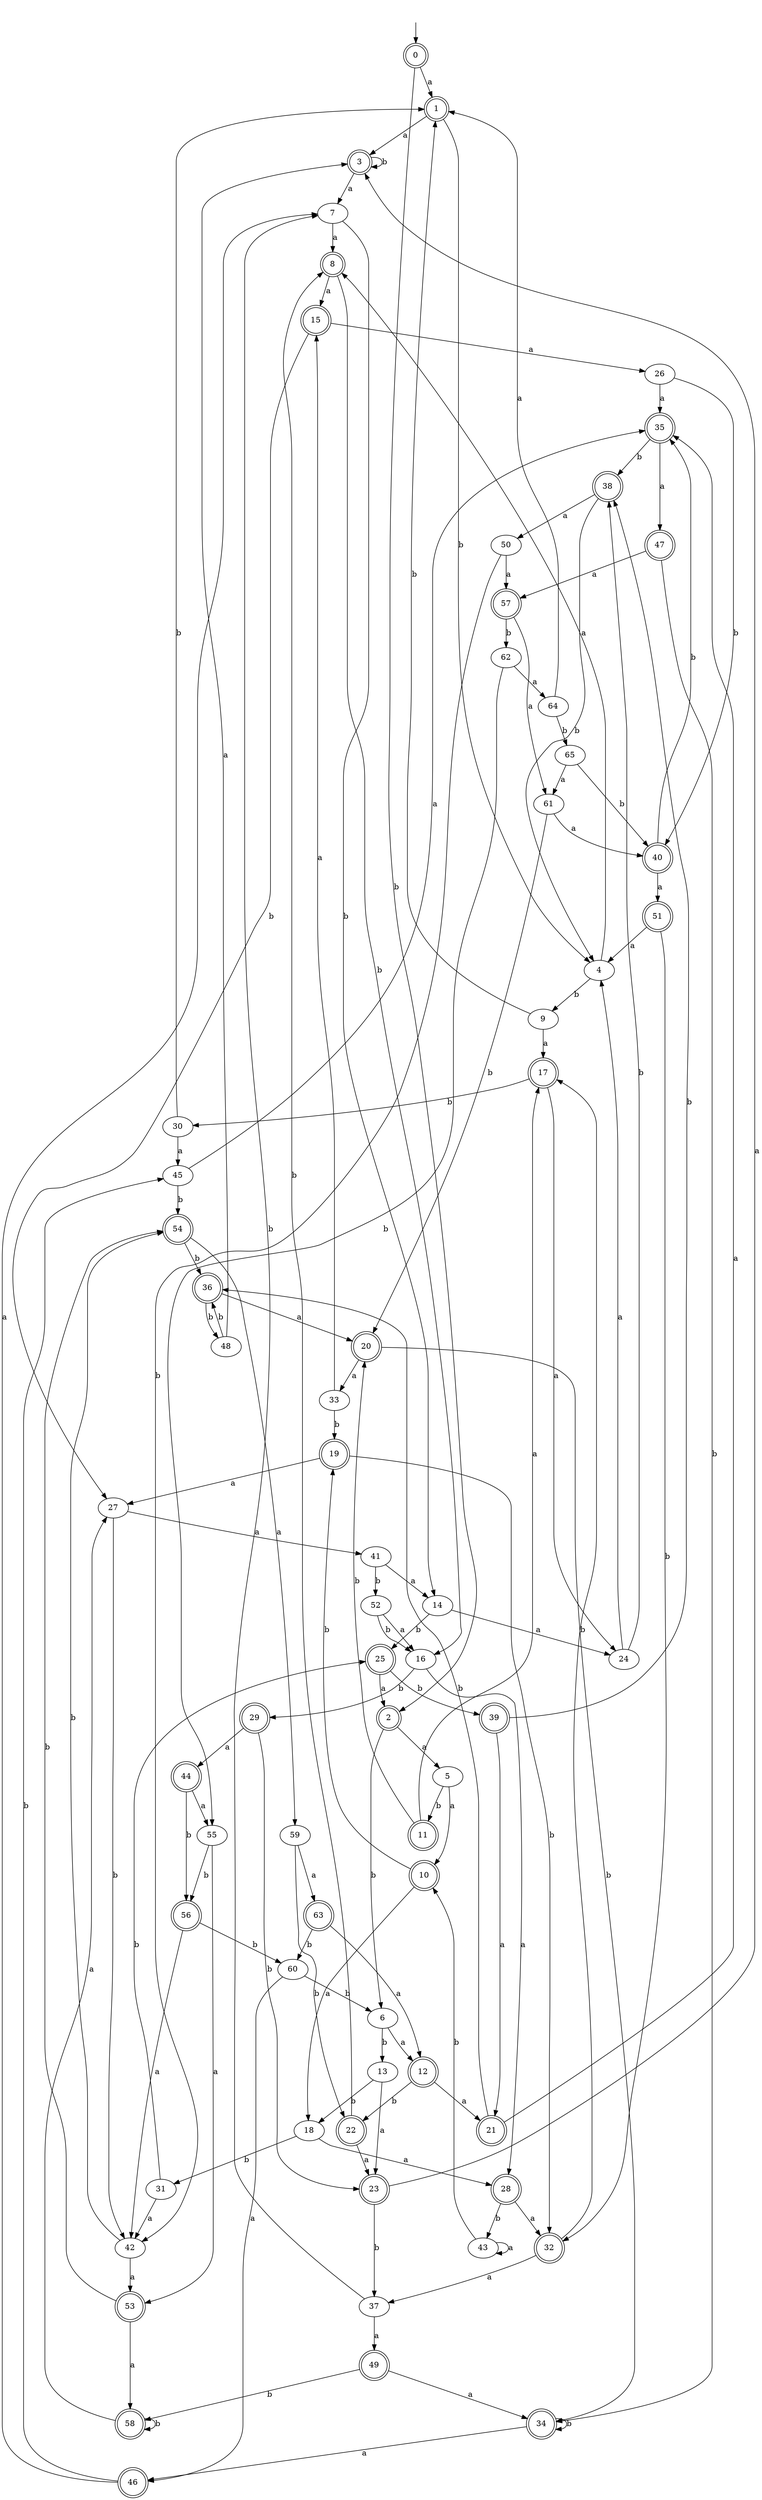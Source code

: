 digraph RandomDFA {
  __start0 [label="", shape=none];
  __start0 -> 0 [label=""];
  0 [shape=circle] [shape=doublecircle]
  0 -> 1 [label="a"]
  0 -> 2 [label="b"]
  1 [shape=doublecircle]
  1 -> 3 [label="a"]
  1 -> 4 [label="b"]
  2 [shape=doublecircle]
  2 -> 5 [label="a"]
  2 -> 6 [label="b"]
  3 [shape=doublecircle]
  3 -> 7 [label="a"]
  3 -> 3 [label="b"]
  4
  4 -> 8 [label="a"]
  4 -> 9 [label="b"]
  5
  5 -> 10 [label="a"]
  5 -> 11 [label="b"]
  6
  6 -> 12 [label="a"]
  6 -> 13 [label="b"]
  7
  7 -> 8 [label="a"]
  7 -> 14 [label="b"]
  8 [shape=doublecircle]
  8 -> 15 [label="a"]
  8 -> 16 [label="b"]
  9
  9 -> 17 [label="a"]
  9 -> 1 [label="b"]
  10 [shape=doublecircle]
  10 -> 18 [label="a"]
  10 -> 19 [label="b"]
  11 [shape=doublecircle]
  11 -> 17 [label="a"]
  11 -> 20 [label="b"]
  12 [shape=doublecircle]
  12 -> 21 [label="a"]
  12 -> 22 [label="b"]
  13
  13 -> 23 [label="a"]
  13 -> 18 [label="b"]
  14
  14 -> 24 [label="a"]
  14 -> 25 [label="b"]
  15 [shape=doublecircle]
  15 -> 26 [label="a"]
  15 -> 27 [label="b"]
  16
  16 -> 28 [label="a"]
  16 -> 29 [label="b"]
  17 [shape=doublecircle]
  17 -> 24 [label="a"]
  17 -> 30 [label="b"]
  18
  18 -> 28 [label="a"]
  18 -> 31 [label="b"]
  19 [shape=doublecircle]
  19 -> 27 [label="a"]
  19 -> 32 [label="b"]
  20 [shape=doublecircle]
  20 -> 33 [label="a"]
  20 -> 34 [label="b"]
  21 [shape=doublecircle]
  21 -> 35 [label="a"]
  21 -> 36 [label="b"]
  22 [shape=doublecircle]
  22 -> 23 [label="a"]
  22 -> 8 [label="b"]
  23 [shape=doublecircle]
  23 -> 3 [label="a"]
  23 -> 37 [label="b"]
  24
  24 -> 4 [label="a"]
  24 -> 38 [label="b"]
  25 [shape=doublecircle]
  25 -> 2 [label="a"]
  25 -> 39 [label="b"]
  26
  26 -> 35 [label="a"]
  26 -> 40 [label="b"]
  27
  27 -> 41 [label="a"]
  27 -> 42 [label="b"]
  28 [shape=doublecircle]
  28 -> 32 [label="a"]
  28 -> 43 [label="b"]
  29 [shape=doublecircle]
  29 -> 44 [label="a"]
  29 -> 23 [label="b"]
  30
  30 -> 45 [label="a"]
  30 -> 1 [label="b"]
  31
  31 -> 42 [label="a"]
  31 -> 25 [label="b"]
  32 [shape=doublecircle]
  32 -> 37 [label="a"]
  32 -> 17 [label="b"]
  33
  33 -> 15 [label="a"]
  33 -> 19 [label="b"]
  34 [shape=doublecircle]
  34 -> 46 [label="a"]
  34 -> 34 [label="b"]
  35 [shape=doublecircle]
  35 -> 47 [label="a"]
  35 -> 38 [label="b"]
  36 [shape=doublecircle]
  36 -> 20 [label="a"]
  36 -> 48 [label="b"]
  37
  37 -> 49 [label="a"]
  37 -> 7 [label="b"]
  38 [shape=doublecircle]
  38 -> 50 [label="a"]
  38 -> 4 [label="b"]
  39 [shape=doublecircle]
  39 -> 21 [label="a"]
  39 -> 38 [label="b"]
  40 [shape=doublecircle]
  40 -> 51 [label="a"]
  40 -> 35 [label="b"]
  41
  41 -> 14 [label="a"]
  41 -> 52 [label="b"]
  42
  42 -> 53 [label="a"]
  42 -> 54 [label="b"]
  43
  43 -> 43 [label="a"]
  43 -> 10 [label="b"]
  44 [shape=doublecircle]
  44 -> 55 [label="a"]
  44 -> 56 [label="b"]
  45
  45 -> 35 [label="a"]
  45 -> 54 [label="b"]
  46 [shape=doublecircle]
  46 -> 7 [label="a"]
  46 -> 45 [label="b"]
  47 [shape=doublecircle]
  47 -> 57 [label="a"]
  47 -> 34 [label="b"]
  48
  48 -> 3 [label="a"]
  48 -> 36 [label="b"]
  49 [shape=doublecircle]
  49 -> 34 [label="a"]
  49 -> 58 [label="b"]
  50
  50 -> 57 [label="a"]
  50 -> 42 [label="b"]
  51 [shape=doublecircle]
  51 -> 4 [label="a"]
  51 -> 32 [label="b"]
  52
  52 -> 16 [label="a"]
  52 -> 16 [label="b"]
  53 [shape=doublecircle]
  53 -> 58 [label="a"]
  53 -> 54 [label="b"]
  54 [shape=doublecircle]
  54 -> 59 [label="a"]
  54 -> 36 [label="b"]
  55
  55 -> 53 [label="a"]
  55 -> 56 [label="b"]
  56 [shape=doublecircle]
  56 -> 42 [label="a"]
  56 -> 60 [label="b"]
  57 [shape=doublecircle]
  57 -> 61 [label="a"]
  57 -> 62 [label="b"]
  58 [shape=doublecircle]
  58 -> 27 [label="a"]
  58 -> 58 [label="b"]
  59
  59 -> 63 [label="a"]
  59 -> 22 [label="b"]
  60
  60 -> 46 [label="a"]
  60 -> 6 [label="b"]
  61
  61 -> 40 [label="a"]
  61 -> 20 [label="b"]
  62
  62 -> 64 [label="a"]
  62 -> 55 [label="b"]
  63 [shape=doublecircle]
  63 -> 12 [label="a"]
  63 -> 60 [label="b"]
  64
  64 -> 1 [label="a"]
  64 -> 65 [label="b"]
  65
  65 -> 61 [label="a"]
  65 -> 40 [label="b"]
}
